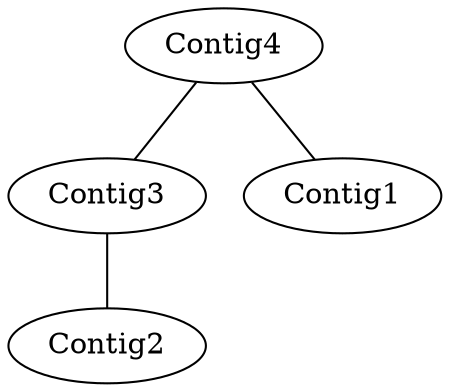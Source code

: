strict graph "" {
Contig2;
Contig3;
Contig1;
Contig4;
Contig4 -- Contig1;
Contig3 -- Contig2;
Contig4 -- Contig3;
}
